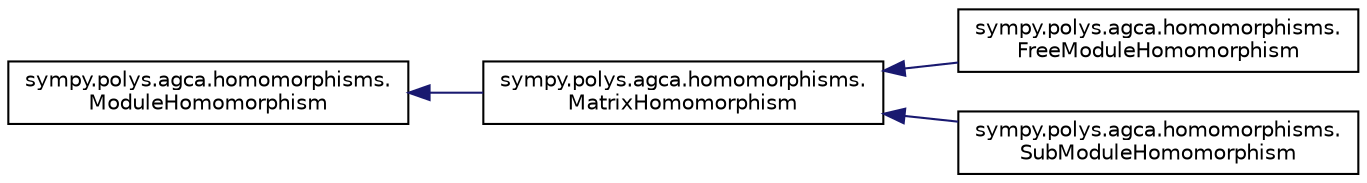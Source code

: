 digraph "Graphical Class Hierarchy"
{
 // LATEX_PDF_SIZE
  edge [fontname="Helvetica",fontsize="10",labelfontname="Helvetica",labelfontsize="10"];
  node [fontname="Helvetica",fontsize="10",shape=record];
  rankdir="LR";
  Node0 [label="sympy.polys.agca.homomorphisms.\lModuleHomomorphism",height=0.2,width=0.4,color="black", fillcolor="white", style="filled",URL="$classsympy_1_1polys_1_1agca_1_1homomorphisms_1_1ModuleHomomorphism.html",tooltip=" "];
  Node0 -> Node1 [dir="back",color="midnightblue",fontsize="10",style="solid",fontname="Helvetica"];
  Node1 [label="sympy.polys.agca.homomorphisms.\lMatrixHomomorphism",height=0.2,width=0.4,color="black", fillcolor="white", style="filled",URL="$classsympy_1_1polys_1_1agca_1_1homomorphisms_1_1MatrixHomomorphism.html",tooltip=" "];
  Node1 -> Node2 [dir="back",color="midnightblue",fontsize="10",style="solid",fontname="Helvetica"];
  Node2 [label="sympy.polys.agca.homomorphisms.\lFreeModuleHomomorphism",height=0.2,width=0.4,color="black", fillcolor="white", style="filled",URL="$classsympy_1_1polys_1_1agca_1_1homomorphisms_1_1FreeModuleHomomorphism.html",tooltip=" "];
  Node1 -> Node3 [dir="back",color="midnightblue",fontsize="10",style="solid",fontname="Helvetica"];
  Node3 [label="sympy.polys.agca.homomorphisms.\lSubModuleHomomorphism",height=0.2,width=0.4,color="black", fillcolor="white", style="filled",URL="$classsympy_1_1polys_1_1agca_1_1homomorphisms_1_1SubModuleHomomorphism.html",tooltip=" "];
}
